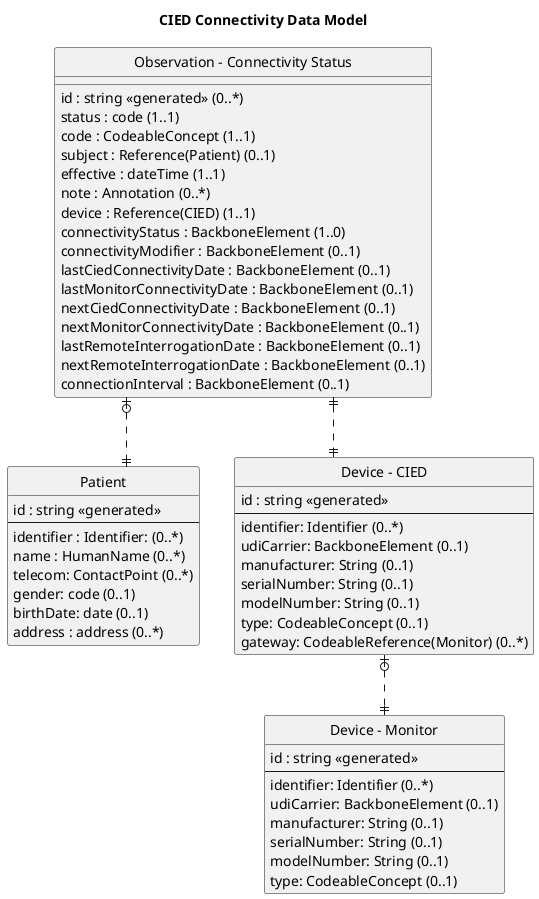 @startuml
title CIED Connectivity Data Model

hide circle

skinparam linetype ortho

entity "Patient" as Patient {
  id : string <<generated>>
  --
  identifier : Identifier: (0..*)
  name : HumanName (0..*)
  telecom: ContactPoint (0..*)
  gender: code (0..1)
  birthDate: date (0..1)
  address : address (0..*)   
}

entity "Device - CIED" as cied {
  id : string <<generated>>
  --
  identifier: Identifier (0..*)
  udiCarrier: BackboneElement (0..1)
  manufacturer: String (0..1)
  serialNumber: String (0..1)
  modelNumber: String (0..1)
  type: CodeableConcept (0..1)
  gateway: CodeableReference(Monitor) (0..*)
}

entity "Device - Monitor" as monitor {
  id : string <<generated>>
  --
  identifier: Identifier (0..*)
  udiCarrier: BackboneElement (0..1)
  manufacturer: String (0..1)
  serialNumber: String (0..1)
  modelNumber: String (0..1)
  type: CodeableConcept (0..1)
}
/' - 3/19/25 remove encounter and device association from connectivity use case
entity "DeviceAssociation" as devassoc {
    id: id <<1..1>>
    --
    identifier: Identifier (0..*)
    device: Reference(Device) (1..1)
    status: CodeableConcept (1..1)
    subject: Reference(Patient) (0..1)   
}
'/

entity "Observation - Connectivity Status" as Connectivity {
    id : string <<generated>> (0..*)
    status : code (1..1)
    code : CodeableConcept (1..1)
    subject : Reference(Patient) (0..1)
    effective : dateTime (1..1)
    note : Annotation (0..*)
    device : Reference(CIED) (1..1)
    connectivityStatus : BackboneElement (1..0)
    connectivityModifier : BackboneElement (0..1)
    lastCiedConnectivityDate : BackboneElement (0..1)
    lastMonitorConnectivityDate : BackboneElement (0..1)
    nextCiedConnectivityDate : BackboneElement (0..1)
    nextMonitorConnectivityDate : BackboneElement (0..1)
    lastRemoteInterrogationDate : BackboneElement (0..1)
    nextRemoteInterrogationDate : BackboneElement (0..1)
    connectionInterval : BackboneElement (0..1)
}
/' - 3/19/25 remove encounter and device association from connectivity use case
entity "Encounter" as Encounter {
  *id : string <<generated>>
  --
  identifier : Identifier: (1..*)
  status : Code (1..1)
  type: CodeableConcept (1..*)
  subject: Reference(Patient) (1..1) 
  participant: Reference(Device) (1..*)
  actualPeriod: Period (0..1)
  plannedStartDate (0..1)
}
'/

Connectivity |o..|| Patient
Connectivity ||..|| cied
cied |o..|| monitor
/' - 3/19/25 remove encounter and device association from connectivity
devassoc ||..|| cied
devassoc ||..o| Patient
devassoc ||..o| monitor
Encounter ||..|| Patient
Encounter ||..|| cied
Encounter ||..|| monitor
'/
@enduml
